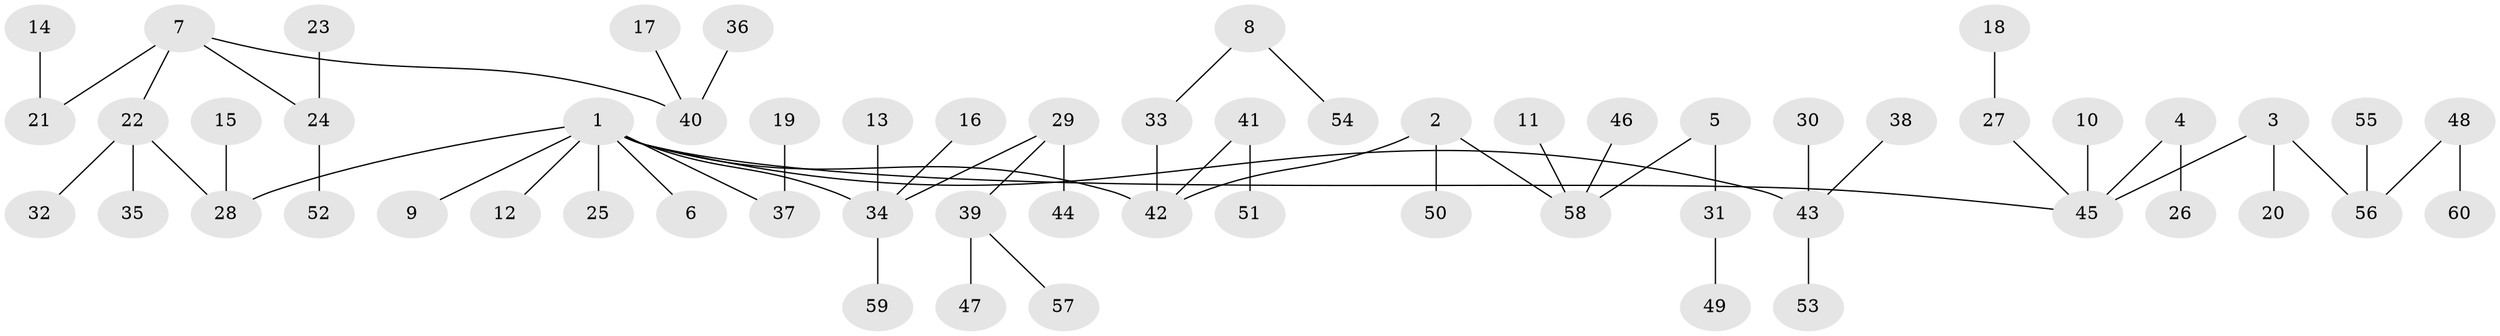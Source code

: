 // original degree distribution, {6: 0.03333333333333333, 4: 0.06666666666666667, 5: 0.03333333333333333, 3: 0.05, 7: 0.008333333333333333, 2: 0.3333333333333333, 1: 0.475}
// Generated by graph-tools (version 1.1) at 2025/26/03/09/25 03:26:29]
// undirected, 60 vertices, 59 edges
graph export_dot {
graph [start="1"]
  node [color=gray90,style=filled];
  1;
  2;
  3;
  4;
  5;
  6;
  7;
  8;
  9;
  10;
  11;
  12;
  13;
  14;
  15;
  16;
  17;
  18;
  19;
  20;
  21;
  22;
  23;
  24;
  25;
  26;
  27;
  28;
  29;
  30;
  31;
  32;
  33;
  34;
  35;
  36;
  37;
  38;
  39;
  40;
  41;
  42;
  43;
  44;
  45;
  46;
  47;
  48;
  49;
  50;
  51;
  52;
  53;
  54;
  55;
  56;
  57;
  58;
  59;
  60;
  1 -- 6 [weight=1.0];
  1 -- 9 [weight=1.0];
  1 -- 12 [weight=1.0];
  1 -- 25 [weight=1.0];
  1 -- 28 [weight=1.0];
  1 -- 34 [weight=1.0];
  1 -- 37 [weight=1.0];
  1 -- 42 [weight=1.0];
  1 -- 43 [weight=1.0];
  1 -- 45 [weight=1.0];
  2 -- 42 [weight=1.0];
  2 -- 50 [weight=1.0];
  2 -- 58 [weight=1.0];
  3 -- 20 [weight=1.0];
  3 -- 45 [weight=1.0];
  3 -- 56 [weight=1.0];
  4 -- 26 [weight=1.0];
  4 -- 45 [weight=1.0];
  5 -- 31 [weight=1.0];
  5 -- 58 [weight=1.0];
  7 -- 21 [weight=1.0];
  7 -- 22 [weight=1.0];
  7 -- 24 [weight=1.0];
  7 -- 40 [weight=1.0];
  8 -- 33 [weight=1.0];
  8 -- 54 [weight=1.0];
  10 -- 45 [weight=1.0];
  11 -- 58 [weight=1.0];
  13 -- 34 [weight=1.0];
  14 -- 21 [weight=1.0];
  15 -- 28 [weight=1.0];
  16 -- 34 [weight=1.0];
  17 -- 40 [weight=1.0];
  18 -- 27 [weight=1.0];
  19 -- 37 [weight=1.0];
  22 -- 28 [weight=1.0];
  22 -- 32 [weight=1.0];
  22 -- 35 [weight=1.0];
  23 -- 24 [weight=1.0];
  24 -- 52 [weight=1.0];
  27 -- 45 [weight=1.0];
  29 -- 34 [weight=1.0];
  29 -- 39 [weight=1.0];
  29 -- 44 [weight=1.0];
  30 -- 43 [weight=1.0];
  31 -- 49 [weight=1.0];
  33 -- 42 [weight=1.0];
  34 -- 59 [weight=1.0];
  36 -- 40 [weight=1.0];
  38 -- 43 [weight=1.0];
  39 -- 47 [weight=1.0];
  39 -- 57 [weight=1.0];
  41 -- 42 [weight=1.0];
  41 -- 51 [weight=1.0];
  43 -- 53 [weight=1.0];
  46 -- 58 [weight=1.0];
  48 -- 56 [weight=1.0];
  48 -- 60 [weight=1.0];
  55 -- 56 [weight=1.0];
}
